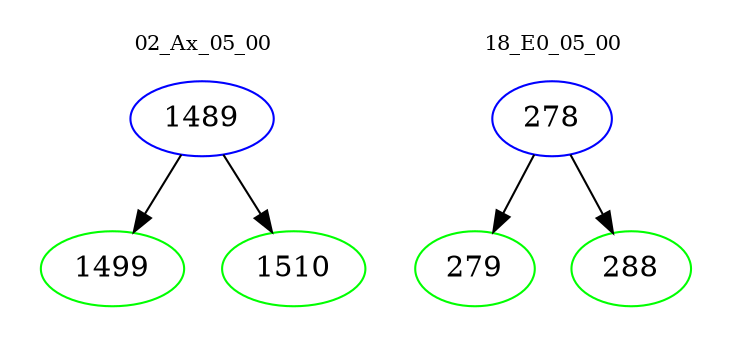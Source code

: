 digraph{
subgraph cluster_0 {
color = white
label = "02_Ax_05_00";
fontsize=10;
T0_1489 [label="1489", color="blue"]
T0_1489 -> T0_1499 [color="black"]
T0_1499 [label="1499", color="green"]
T0_1489 -> T0_1510 [color="black"]
T0_1510 [label="1510", color="green"]
}
subgraph cluster_1 {
color = white
label = "18_E0_05_00";
fontsize=10;
T1_278 [label="278", color="blue"]
T1_278 -> T1_279 [color="black"]
T1_279 [label="279", color="green"]
T1_278 -> T1_288 [color="black"]
T1_288 [label="288", color="green"]
}
}
